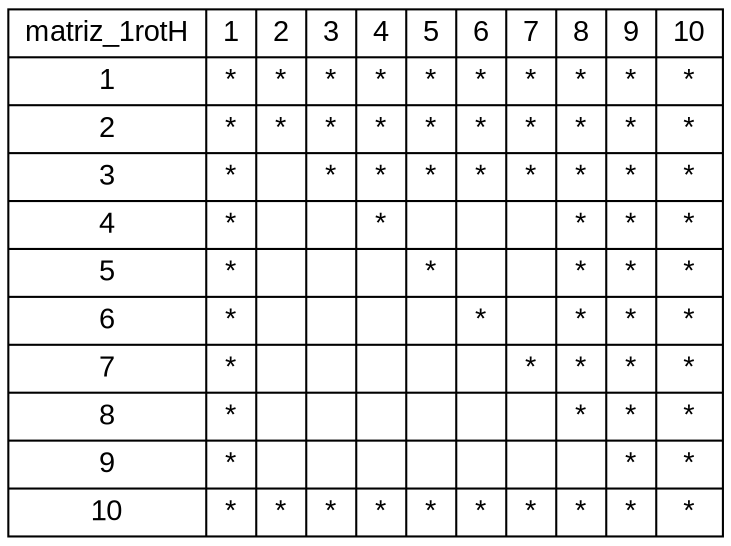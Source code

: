 digraph G {node [fontname="Arial"];node_A [shape=record    label="{matriz_1rotH|1|2|3|4|5|6|7|8|9|10}|{1|*|*|*|*|*|*|*|*|*|*}|{2|*|*| | | | | | | |*}|{3|*|*|*| | | | | | |*}|{4|*|*|*|*| | | | | |*}|{5|*|*|*| |*| | | | |*}|{6|*|*|*| | |*| | | |*}|{7|*|*|*| | | |*| | |*}|{8|*|*|*|*|*|*|*|*| |*}|{9|*|*|*|*|*|*|*|*|*|*}|{10|*|*|*|*|*|*|*|*|*|*}"];} 